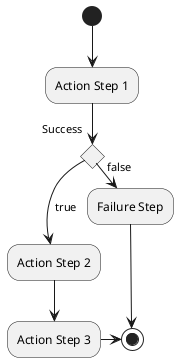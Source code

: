 @startuml

skinparam Monochrome true
skinparam Shadowing false

' Replace the following placeholders. Delete this line when complete. 

(*) --> "Action Step 1"

if "Success" then
  -->[true] "Action Step 2"
  --> "Action Step 3"
  -right-> (*)
else
  ->[false] "Failure Step"
  --> (*)
endif


@enduml
